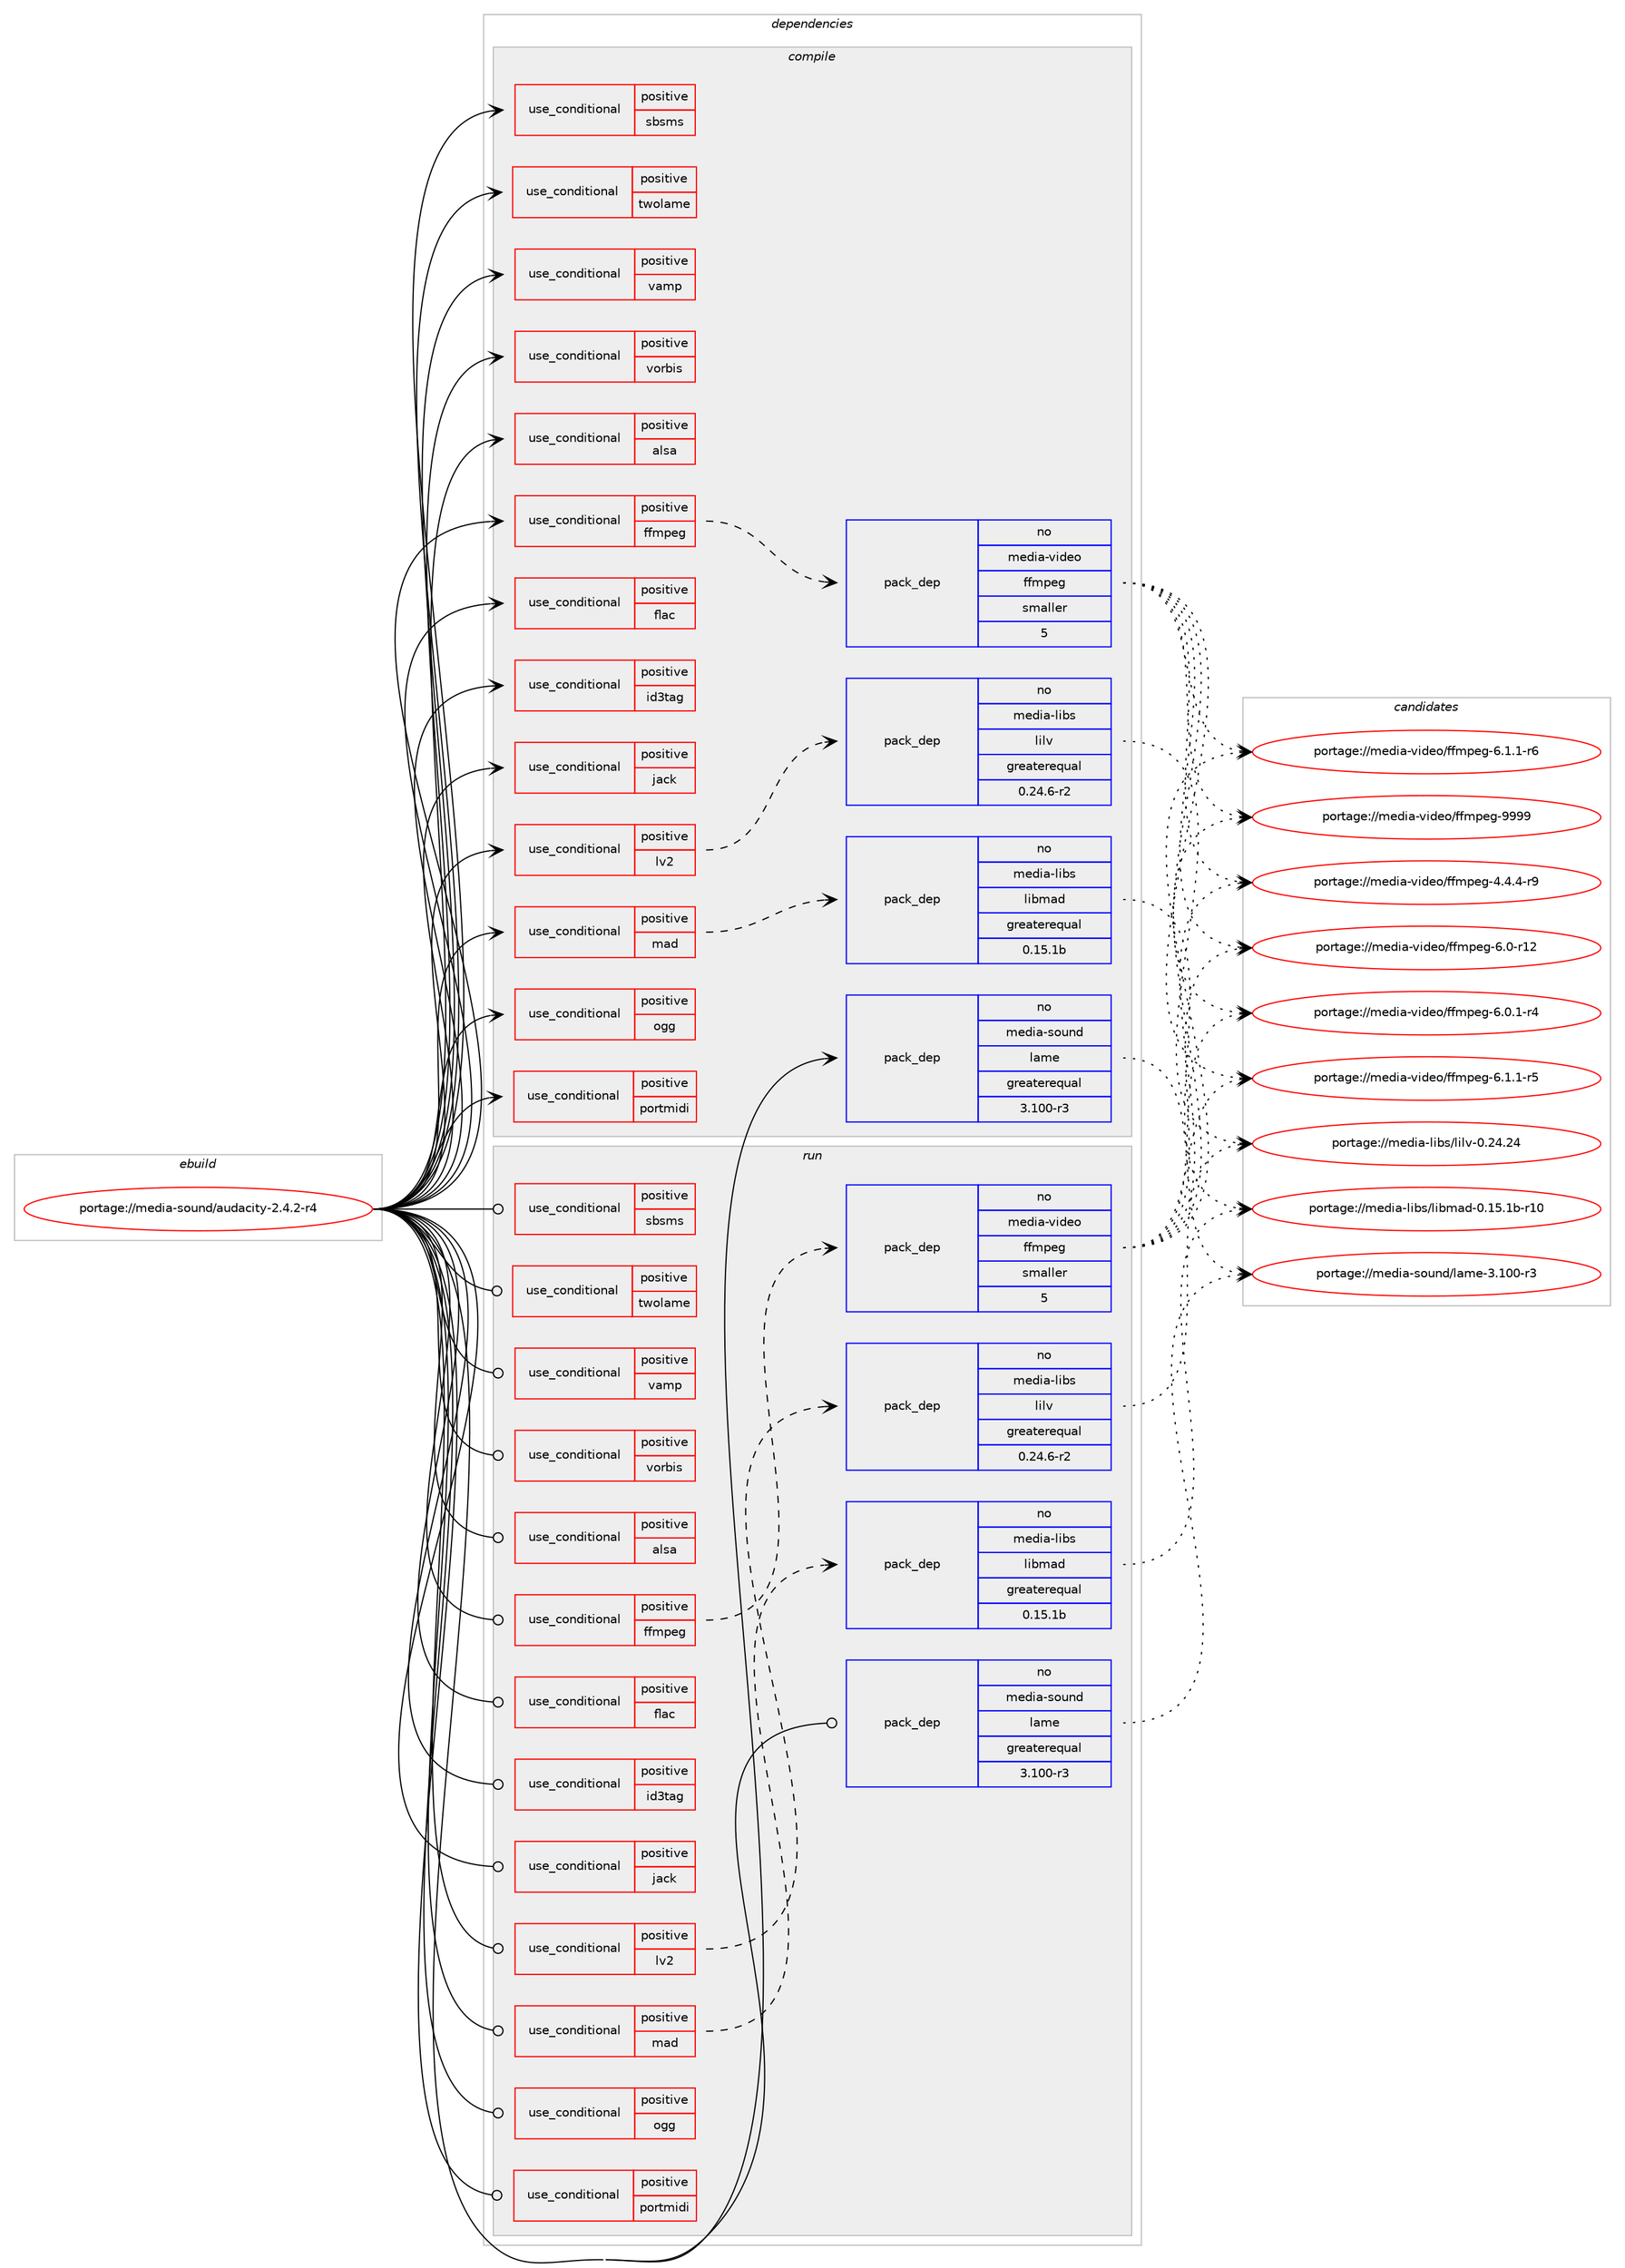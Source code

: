 digraph prolog {

# *************
# Graph options
# *************

newrank=true;
concentrate=true;
compound=true;
graph [rankdir=LR,fontname=Helvetica,fontsize=10,ranksep=1.5];#, ranksep=2.5, nodesep=0.2];
edge  [arrowhead=vee];
node  [fontname=Helvetica,fontsize=10];

# **********
# The ebuild
# **********

subgraph cluster_leftcol {
color=gray;
rank=same;
label=<<i>ebuild</i>>;
id [label="portage://media-sound/audacity-2.4.2-r4", color=red, width=4, href="../media-sound/audacity-2.4.2-r4.svg"];
}

# ****************
# The dependencies
# ****************

subgraph cluster_midcol {
color=gray;
label=<<i>dependencies</i>>;
subgraph cluster_compile {
fillcolor="#eeeeee";
style=filled;
label=<<i>compile</i>>;
subgraph cond77132 {
dependency161830 [label=<<TABLE BORDER="0" CELLBORDER="1" CELLSPACING="0" CELLPADDING="4"><TR><TD ROWSPAN="3" CELLPADDING="10">use_conditional</TD></TR><TR><TD>positive</TD></TR><TR><TD>alsa</TD></TR></TABLE>>, shape=none, color=red];
# *** BEGIN UNKNOWN DEPENDENCY TYPE (TODO) ***
# dependency161830 -> package_dependency(portage://media-sound/audacity-2.4.2-r4,install,no,media-libs,alsa-lib,none,[,,],[],[])
# *** END UNKNOWN DEPENDENCY TYPE (TODO) ***

}
id:e -> dependency161830:w [weight=20,style="solid",arrowhead="vee"];
subgraph cond77133 {
dependency161831 [label=<<TABLE BORDER="0" CELLBORDER="1" CELLSPACING="0" CELLPADDING="4"><TR><TD ROWSPAN="3" CELLPADDING="10">use_conditional</TD></TR><TR><TD>positive</TD></TR><TR><TD>ffmpeg</TD></TR></TABLE>>, shape=none, color=red];
subgraph pack82326 {
dependency161832 [label=<<TABLE BORDER="0" CELLBORDER="1" CELLSPACING="0" CELLPADDING="4" WIDTH="220"><TR><TD ROWSPAN="6" CELLPADDING="30">pack_dep</TD></TR><TR><TD WIDTH="110">no</TD></TR><TR><TD>media-video</TD></TR><TR><TD>ffmpeg</TD></TR><TR><TD>smaller</TD></TR><TR><TD>5</TD></TR></TABLE>>, shape=none, color=blue];
}
dependency161831:e -> dependency161832:w [weight=20,style="dashed",arrowhead="vee"];
}
id:e -> dependency161831:w [weight=20,style="solid",arrowhead="vee"];
subgraph cond77134 {
dependency161833 [label=<<TABLE BORDER="0" CELLBORDER="1" CELLSPACING="0" CELLPADDING="4"><TR><TD ROWSPAN="3" CELLPADDING="10">use_conditional</TD></TR><TR><TD>positive</TD></TR><TR><TD>flac</TD></TR></TABLE>>, shape=none, color=red];
# *** BEGIN UNKNOWN DEPENDENCY TYPE (TODO) ***
# dependency161833 -> package_dependency(portage://media-sound/audacity-2.4.2-r4,install,no,media-libs,flac,none,[,,],any_same_slot,[use(enable(cxx),none)])
# *** END UNKNOWN DEPENDENCY TYPE (TODO) ***

}
id:e -> dependency161833:w [weight=20,style="solid",arrowhead="vee"];
subgraph cond77135 {
dependency161834 [label=<<TABLE BORDER="0" CELLBORDER="1" CELLSPACING="0" CELLPADDING="4"><TR><TD ROWSPAN="3" CELLPADDING="10">use_conditional</TD></TR><TR><TD>positive</TD></TR><TR><TD>id3tag</TD></TR></TABLE>>, shape=none, color=red];
# *** BEGIN UNKNOWN DEPENDENCY TYPE (TODO) ***
# dependency161834 -> package_dependency(portage://media-sound/audacity-2.4.2-r4,install,no,media-libs,libid3tag,none,[,,],any_same_slot,[])
# *** END UNKNOWN DEPENDENCY TYPE (TODO) ***

}
id:e -> dependency161834:w [weight=20,style="solid",arrowhead="vee"];
subgraph cond77136 {
dependency161835 [label=<<TABLE BORDER="0" CELLBORDER="1" CELLSPACING="0" CELLPADDING="4"><TR><TD ROWSPAN="3" CELLPADDING="10">use_conditional</TD></TR><TR><TD>positive</TD></TR><TR><TD>jack</TD></TR></TABLE>>, shape=none, color=red];
# *** BEGIN UNKNOWN DEPENDENCY TYPE (TODO) ***
# dependency161835 -> package_dependency(portage://media-sound/audacity-2.4.2-r4,install,no,virtual,jack,none,[,,],[],[])
# *** END UNKNOWN DEPENDENCY TYPE (TODO) ***

}
id:e -> dependency161835:w [weight=20,style="solid",arrowhead="vee"];
subgraph cond77137 {
dependency161836 [label=<<TABLE BORDER="0" CELLBORDER="1" CELLSPACING="0" CELLPADDING="4"><TR><TD ROWSPAN="3" CELLPADDING="10">use_conditional</TD></TR><TR><TD>positive</TD></TR><TR><TD>lv2</TD></TR></TABLE>>, shape=none, color=red];
# *** BEGIN UNKNOWN DEPENDENCY TYPE (TODO) ***
# dependency161836 -> package_dependency(portage://media-sound/audacity-2.4.2-r4,install,no,dev-libs,serd,none,[,,],[],[])
# *** END UNKNOWN DEPENDENCY TYPE (TODO) ***

# *** BEGIN UNKNOWN DEPENDENCY TYPE (TODO) ***
# dependency161836 -> package_dependency(portage://media-sound/audacity-2.4.2-r4,install,no,dev-libs,sord,none,[,,],[],[])
# *** END UNKNOWN DEPENDENCY TYPE (TODO) ***

subgraph pack82327 {
dependency161837 [label=<<TABLE BORDER="0" CELLBORDER="1" CELLSPACING="0" CELLPADDING="4" WIDTH="220"><TR><TD ROWSPAN="6" CELLPADDING="30">pack_dep</TD></TR><TR><TD WIDTH="110">no</TD></TR><TR><TD>media-libs</TD></TR><TR><TD>lilv</TD></TR><TR><TD>greaterequal</TD></TR><TR><TD>0.24.6-r2</TD></TR></TABLE>>, shape=none, color=blue];
}
dependency161836:e -> dependency161837:w [weight=20,style="dashed",arrowhead="vee"];
# *** BEGIN UNKNOWN DEPENDENCY TYPE (TODO) ***
# dependency161836 -> package_dependency(portage://media-sound/audacity-2.4.2-r4,install,no,media-libs,lv2,none,[,,],[],[])
# *** END UNKNOWN DEPENDENCY TYPE (TODO) ***

# *** BEGIN UNKNOWN DEPENDENCY TYPE (TODO) ***
# dependency161836 -> package_dependency(portage://media-sound/audacity-2.4.2-r4,install,no,media-libs,sratom,none,[,,],[],[])
# *** END UNKNOWN DEPENDENCY TYPE (TODO) ***

# *** BEGIN UNKNOWN DEPENDENCY TYPE (TODO) ***
# dependency161836 -> package_dependency(portage://media-sound/audacity-2.4.2-r4,install,no,media-libs,suil,none,[,,],[],[])
# *** END UNKNOWN DEPENDENCY TYPE (TODO) ***

}
id:e -> dependency161836:w [weight=20,style="solid",arrowhead="vee"];
subgraph cond77138 {
dependency161838 [label=<<TABLE BORDER="0" CELLBORDER="1" CELLSPACING="0" CELLPADDING="4"><TR><TD ROWSPAN="3" CELLPADDING="10">use_conditional</TD></TR><TR><TD>positive</TD></TR><TR><TD>mad</TD></TR></TABLE>>, shape=none, color=red];
subgraph pack82328 {
dependency161839 [label=<<TABLE BORDER="0" CELLBORDER="1" CELLSPACING="0" CELLPADDING="4" WIDTH="220"><TR><TD ROWSPAN="6" CELLPADDING="30">pack_dep</TD></TR><TR><TD WIDTH="110">no</TD></TR><TR><TD>media-libs</TD></TR><TR><TD>libmad</TD></TR><TR><TD>greaterequal</TD></TR><TR><TD>0.15.1b</TD></TR></TABLE>>, shape=none, color=blue];
}
dependency161838:e -> dependency161839:w [weight=20,style="dashed",arrowhead="vee"];
}
id:e -> dependency161838:w [weight=20,style="solid",arrowhead="vee"];
subgraph cond77139 {
dependency161840 [label=<<TABLE BORDER="0" CELLBORDER="1" CELLSPACING="0" CELLPADDING="4"><TR><TD ROWSPAN="3" CELLPADDING="10">use_conditional</TD></TR><TR><TD>positive</TD></TR><TR><TD>ogg</TD></TR></TABLE>>, shape=none, color=red];
# *** BEGIN UNKNOWN DEPENDENCY TYPE (TODO) ***
# dependency161840 -> package_dependency(portage://media-sound/audacity-2.4.2-r4,install,no,media-libs,libogg,none,[,,],[],[])
# *** END UNKNOWN DEPENDENCY TYPE (TODO) ***

}
id:e -> dependency161840:w [weight=20,style="solid",arrowhead="vee"];
subgraph cond77140 {
dependency161841 [label=<<TABLE BORDER="0" CELLBORDER="1" CELLSPACING="0" CELLPADDING="4"><TR><TD ROWSPAN="3" CELLPADDING="10">use_conditional</TD></TR><TR><TD>positive</TD></TR><TR><TD>portmidi</TD></TR></TABLE>>, shape=none, color=red];
# *** BEGIN UNKNOWN DEPENDENCY TYPE (TODO) ***
# dependency161841 -> package_dependency(portage://media-sound/audacity-2.4.2-r4,install,no,media-libs,portmidi,none,[,,],[],[])
# *** END UNKNOWN DEPENDENCY TYPE (TODO) ***

}
id:e -> dependency161841:w [weight=20,style="solid",arrowhead="vee"];
subgraph cond77141 {
dependency161842 [label=<<TABLE BORDER="0" CELLBORDER="1" CELLSPACING="0" CELLPADDING="4"><TR><TD ROWSPAN="3" CELLPADDING="10">use_conditional</TD></TR><TR><TD>positive</TD></TR><TR><TD>sbsms</TD></TR></TABLE>>, shape=none, color=red];
# *** BEGIN UNKNOWN DEPENDENCY TYPE (TODO) ***
# dependency161842 -> package_dependency(portage://media-sound/audacity-2.4.2-r4,install,no,media-libs,libsbsms,none,[,,],[],[])
# *** END UNKNOWN DEPENDENCY TYPE (TODO) ***

}
id:e -> dependency161842:w [weight=20,style="solid",arrowhead="vee"];
subgraph cond77142 {
dependency161843 [label=<<TABLE BORDER="0" CELLBORDER="1" CELLSPACING="0" CELLPADDING="4"><TR><TD ROWSPAN="3" CELLPADDING="10">use_conditional</TD></TR><TR><TD>positive</TD></TR><TR><TD>twolame</TD></TR></TABLE>>, shape=none, color=red];
# *** BEGIN UNKNOWN DEPENDENCY TYPE (TODO) ***
# dependency161843 -> package_dependency(portage://media-sound/audacity-2.4.2-r4,install,no,media-sound,twolame,none,[,,],[],[])
# *** END UNKNOWN DEPENDENCY TYPE (TODO) ***

}
id:e -> dependency161843:w [weight=20,style="solid",arrowhead="vee"];
subgraph cond77143 {
dependency161844 [label=<<TABLE BORDER="0" CELLBORDER="1" CELLSPACING="0" CELLPADDING="4"><TR><TD ROWSPAN="3" CELLPADDING="10">use_conditional</TD></TR><TR><TD>positive</TD></TR><TR><TD>vamp</TD></TR></TABLE>>, shape=none, color=red];
# *** BEGIN UNKNOWN DEPENDENCY TYPE (TODO) ***
# dependency161844 -> package_dependency(portage://media-sound/audacity-2.4.2-r4,install,no,media-libs,vamp-plugin-sdk,none,[,,],[],[])
# *** END UNKNOWN DEPENDENCY TYPE (TODO) ***

}
id:e -> dependency161844:w [weight=20,style="solid",arrowhead="vee"];
subgraph cond77144 {
dependency161845 [label=<<TABLE BORDER="0" CELLBORDER="1" CELLSPACING="0" CELLPADDING="4"><TR><TD ROWSPAN="3" CELLPADDING="10">use_conditional</TD></TR><TR><TD>positive</TD></TR><TR><TD>vorbis</TD></TR></TABLE>>, shape=none, color=red];
# *** BEGIN UNKNOWN DEPENDENCY TYPE (TODO) ***
# dependency161845 -> package_dependency(portage://media-sound/audacity-2.4.2-r4,install,no,media-libs,libvorbis,none,[,,],[],[])
# *** END UNKNOWN DEPENDENCY TYPE (TODO) ***

}
id:e -> dependency161845:w [weight=20,style="solid",arrowhead="vee"];
# *** BEGIN UNKNOWN DEPENDENCY TYPE (TODO) ***
# id -> package_dependency(portage://media-sound/audacity-2.4.2-r4,install,no,dev-libs,expat,none,[,,],[],[])
# *** END UNKNOWN DEPENDENCY TYPE (TODO) ***

# *** BEGIN UNKNOWN DEPENDENCY TYPE (TODO) ***
# id -> package_dependency(portage://media-sound/audacity-2.4.2-r4,install,no,dev-util,desktop-file-utils,none,[,,],[],[])
# *** END UNKNOWN DEPENDENCY TYPE (TODO) ***

# *** BEGIN UNKNOWN DEPENDENCY TYPE (TODO) ***
# id -> package_dependency(portage://media-sound/audacity-2.4.2-r4,install,no,media-libs,libsndfile,none,[,,],[],[])
# *** END UNKNOWN DEPENDENCY TYPE (TODO) ***

# *** BEGIN UNKNOWN DEPENDENCY TYPE (TODO) ***
# id -> package_dependency(portage://media-sound/audacity-2.4.2-r4,install,no,media-libs,libsoundtouch,none,[,,],any_same_slot,[])
# *** END UNKNOWN DEPENDENCY TYPE (TODO) ***

# *** BEGIN UNKNOWN DEPENDENCY TYPE (TODO) ***
# id -> package_dependency(portage://media-sound/audacity-2.4.2-r4,install,no,media-libs,portaudio,none,[,,],[],[use(optenable(alsa),none)])
# *** END UNKNOWN DEPENDENCY TYPE (TODO) ***

# *** BEGIN UNKNOWN DEPENDENCY TYPE (TODO) ***
# id -> package_dependency(portage://media-sound/audacity-2.4.2-r4,install,no,media-libs,soxr,none,[,,],[],[])
# *** END UNKNOWN DEPENDENCY TYPE (TODO) ***

subgraph pack82329 {
dependency161846 [label=<<TABLE BORDER="0" CELLBORDER="1" CELLSPACING="0" CELLPADDING="4" WIDTH="220"><TR><TD ROWSPAN="6" CELLPADDING="30">pack_dep</TD></TR><TR><TD WIDTH="110">no</TD></TR><TR><TD>media-sound</TD></TR><TR><TD>lame</TD></TR><TR><TD>greaterequal</TD></TR><TR><TD>3.100-r3</TD></TR></TABLE>>, shape=none, color=blue];
}
id:e -> dependency161846:w [weight=20,style="solid",arrowhead="vee"];
# *** BEGIN UNKNOWN DEPENDENCY TYPE (TODO) ***
# id -> package_dependency(portage://media-sound/audacity-2.4.2-r4,install,no,x11-base,xorg-proto,none,[,,],[],[])
# *** END UNKNOWN DEPENDENCY TYPE (TODO) ***

# *** BEGIN UNKNOWN DEPENDENCY TYPE (TODO) ***
# id -> package_dependency(portage://media-sound/audacity-2.4.2-r4,install,no,x11-libs,wxGTK,none,[,,],[slot(3.0-gtk3)],[use(enable(X),none)])
# *** END UNKNOWN DEPENDENCY TYPE (TODO) ***

# *** BEGIN UNKNOWN DEPENDENCY TYPE (TODO) ***
# id -> package_dependency(portage://media-sound/audacity-2.4.2-r4,install,no,x11-misc,shared-mime-info,none,[,,],[],[])
# *** END UNKNOWN DEPENDENCY TYPE (TODO) ***

}
subgraph cluster_compileandrun {
fillcolor="#eeeeee";
style=filled;
label=<<i>compile and run</i>>;
}
subgraph cluster_run {
fillcolor="#eeeeee";
style=filled;
label=<<i>run</i>>;
subgraph cond77145 {
dependency161847 [label=<<TABLE BORDER="0" CELLBORDER="1" CELLSPACING="0" CELLPADDING="4"><TR><TD ROWSPAN="3" CELLPADDING="10">use_conditional</TD></TR><TR><TD>positive</TD></TR><TR><TD>alsa</TD></TR></TABLE>>, shape=none, color=red];
# *** BEGIN UNKNOWN DEPENDENCY TYPE (TODO) ***
# dependency161847 -> package_dependency(portage://media-sound/audacity-2.4.2-r4,run,no,media-libs,alsa-lib,none,[,,],[],[])
# *** END UNKNOWN DEPENDENCY TYPE (TODO) ***

}
id:e -> dependency161847:w [weight=20,style="solid",arrowhead="odot"];
subgraph cond77146 {
dependency161848 [label=<<TABLE BORDER="0" CELLBORDER="1" CELLSPACING="0" CELLPADDING="4"><TR><TD ROWSPAN="3" CELLPADDING="10">use_conditional</TD></TR><TR><TD>positive</TD></TR><TR><TD>ffmpeg</TD></TR></TABLE>>, shape=none, color=red];
subgraph pack82330 {
dependency161849 [label=<<TABLE BORDER="0" CELLBORDER="1" CELLSPACING="0" CELLPADDING="4" WIDTH="220"><TR><TD ROWSPAN="6" CELLPADDING="30">pack_dep</TD></TR><TR><TD WIDTH="110">no</TD></TR><TR><TD>media-video</TD></TR><TR><TD>ffmpeg</TD></TR><TR><TD>smaller</TD></TR><TR><TD>5</TD></TR></TABLE>>, shape=none, color=blue];
}
dependency161848:e -> dependency161849:w [weight=20,style="dashed",arrowhead="vee"];
}
id:e -> dependency161848:w [weight=20,style="solid",arrowhead="odot"];
subgraph cond77147 {
dependency161850 [label=<<TABLE BORDER="0" CELLBORDER="1" CELLSPACING="0" CELLPADDING="4"><TR><TD ROWSPAN="3" CELLPADDING="10">use_conditional</TD></TR><TR><TD>positive</TD></TR><TR><TD>flac</TD></TR></TABLE>>, shape=none, color=red];
# *** BEGIN UNKNOWN DEPENDENCY TYPE (TODO) ***
# dependency161850 -> package_dependency(portage://media-sound/audacity-2.4.2-r4,run,no,media-libs,flac,none,[,,],any_same_slot,[use(enable(cxx),none)])
# *** END UNKNOWN DEPENDENCY TYPE (TODO) ***

}
id:e -> dependency161850:w [weight=20,style="solid",arrowhead="odot"];
subgraph cond77148 {
dependency161851 [label=<<TABLE BORDER="0" CELLBORDER="1" CELLSPACING="0" CELLPADDING="4"><TR><TD ROWSPAN="3" CELLPADDING="10">use_conditional</TD></TR><TR><TD>positive</TD></TR><TR><TD>id3tag</TD></TR></TABLE>>, shape=none, color=red];
# *** BEGIN UNKNOWN DEPENDENCY TYPE (TODO) ***
# dependency161851 -> package_dependency(portage://media-sound/audacity-2.4.2-r4,run,no,media-libs,libid3tag,none,[,,],any_same_slot,[])
# *** END UNKNOWN DEPENDENCY TYPE (TODO) ***

}
id:e -> dependency161851:w [weight=20,style="solid",arrowhead="odot"];
subgraph cond77149 {
dependency161852 [label=<<TABLE BORDER="0" CELLBORDER="1" CELLSPACING="0" CELLPADDING="4"><TR><TD ROWSPAN="3" CELLPADDING="10">use_conditional</TD></TR><TR><TD>positive</TD></TR><TR><TD>jack</TD></TR></TABLE>>, shape=none, color=red];
# *** BEGIN UNKNOWN DEPENDENCY TYPE (TODO) ***
# dependency161852 -> package_dependency(portage://media-sound/audacity-2.4.2-r4,run,no,virtual,jack,none,[,,],[],[])
# *** END UNKNOWN DEPENDENCY TYPE (TODO) ***

}
id:e -> dependency161852:w [weight=20,style="solid",arrowhead="odot"];
subgraph cond77150 {
dependency161853 [label=<<TABLE BORDER="0" CELLBORDER="1" CELLSPACING="0" CELLPADDING="4"><TR><TD ROWSPAN="3" CELLPADDING="10">use_conditional</TD></TR><TR><TD>positive</TD></TR><TR><TD>lv2</TD></TR></TABLE>>, shape=none, color=red];
# *** BEGIN UNKNOWN DEPENDENCY TYPE (TODO) ***
# dependency161853 -> package_dependency(portage://media-sound/audacity-2.4.2-r4,run,no,dev-libs,serd,none,[,,],[],[])
# *** END UNKNOWN DEPENDENCY TYPE (TODO) ***

# *** BEGIN UNKNOWN DEPENDENCY TYPE (TODO) ***
# dependency161853 -> package_dependency(portage://media-sound/audacity-2.4.2-r4,run,no,dev-libs,sord,none,[,,],[],[])
# *** END UNKNOWN DEPENDENCY TYPE (TODO) ***

subgraph pack82331 {
dependency161854 [label=<<TABLE BORDER="0" CELLBORDER="1" CELLSPACING="0" CELLPADDING="4" WIDTH="220"><TR><TD ROWSPAN="6" CELLPADDING="30">pack_dep</TD></TR><TR><TD WIDTH="110">no</TD></TR><TR><TD>media-libs</TD></TR><TR><TD>lilv</TD></TR><TR><TD>greaterequal</TD></TR><TR><TD>0.24.6-r2</TD></TR></TABLE>>, shape=none, color=blue];
}
dependency161853:e -> dependency161854:w [weight=20,style="dashed",arrowhead="vee"];
# *** BEGIN UNKNOWN DEPENDENCY TYPE (TODO) ***
# dependency161853 -> package_dependency(portage://media-sound/audacity-2.4.2-r4,run,no,media-libs,lv2,none,[,,],[],[])
# *** END UNKNOWN DEPENDENCY TYPE (TODO) ***

# *** BEGIN UNKNOWN DEPENDENCY TYPE (TODO) ***
# dependency161853 -> package_dependency(portage://media-sound/audacity-2.4.2-r4,run,no,media-libs,sratom,none,[,,],[],[])
# *** END UNKNOWN DEPENDENCY TYPE (TODO) ***

# *** BEGIN UNKNOWN DEPENDENCY TYPE (TODO) ***
# dependency161853 -> package_dependency(portage://media-sound/audacity-2.4.2-r4,run,no,media-libs,suil,none,[,,],[],[])
# *** END UNKNOWN DEPENDENCY TYPE (TODO) ***

}
id:e -> dependency161853:w [weight=20,style="solid",arrowhead="odot"];
subgraph cond77151 {
dependency161855 [label=<<TABLE BORDER="0" CELLBORDER="1" CELLSPACING="0" CELLPADDING="4"><TR><TD ROWSPAN="3" CELLPADDING="10">use_conditional</TD></TR><TR><TD>positive</TD></TR><TR><TD>mad</TD></TR></TABLE>>, shape=none, color=red];
subgraph pack82332 {
dependency161856 [label=<<TABLE BORDER="0" CELLBORDER="1" CELLSPACING="0" CELLPADDING="4" WIDTH="220"><TR><TD ROWSPAN="6" CELLPADDING="30">pack_dep</TD></TR><TR><TD WIDTH="110">no</TD></TR><TR><TD>media-libs</TD></TR><TR><TD>libmad</TD></TR><TR><TD>greaterequal</TD></TR><TR><TD>0.15.1b</TD></TR></TABLE>>, shape=none, color=blue];
}
dependency161855:e -> dependency161856:w [weight=20,style="dashed",arrowhead="vee"];
}
id:e -> dependency161855:w [weight=20,style="solid",arrowhead="odot"];
subgraph cond77152 {
dependency161857 [label=<<TABLE BORDER="0" CELLBORDER="1" CELLSPACING="0" CELLPADDING="4"><TR><TD ROWSPAN="3" CELLPADDING="10">use_conditional</TD></TR><TR><TD>positive</TD></TR><TR><TD>ogg</TD></TR></TABLE>>, shape=none, color=red];
# *** BEGIN UNKNOWN DEPENDENCY TYPE (TODO) ***
# dependency161857 -> package_dependency(portage://media-sound/audacity-2.4.2-r4,run,no,media-libs,libogg,none,[,,],[],[])
# *** END UNKNOWN DEPENDENCY TYPE (TODO) ***

}
id:e -> dependency161857:w [weight=20,style="solid",arrowhead="odot"];
subgraph cond77153 {
dependency161858 [label=<<TABLE BORDER="0" CELLBORDER="1" CELLSPACING="0" CELLPADDING="4"><TR><TD ROWSPAN="3" CELLPADDING="10">use_conditional</TD></TR><TR><TD>positive</TD></TR><TR><TD>portmidi</TD></TR></TABLE>>, shape=none, color=red];
# *** BEGIN UNKNOWN DEPENDENCY TYPE (TODO) ***
# dependency161858 -> package_dependency(portage://media-sound/audacity-2.4.2-r4,run,no,media-libs,portmidi,none,[,,],[],[])
# *** END UNKNOWN DEPENDENCY TYPE (TODO) ***

}
id:e -> dependency161858:w [weight=20,style="solid",arrowhead="odot"];
subgraph cond77154 {
dependency161859 [label=<<TABLE BORDER="0" CELLBORDER="1" CELLSPACING="0" CELLPADDING="4"><TR><TD ROWSPAN="3" CELLPADDING="10">use_conditional</TD></TR><TR><TD>positive</TD></TR><TR><TD>sbsms</TD></TR></TABLE>>, shape=none, color=red];
# *** BEGIN UNKNOWN DEPENDENCY TYPE (TODO) ***
# dependency161859 -> package_dependency(portage://media-sound/audacity-2.4.2-r4,run,no,media-libs,libsbsms,none,[,,],[],[])
# *** END UNKNOWN DEPENDENCY TYPE (TODO) ***

}
id:e -> dependency161859:w [weight=20,style="solid",arrowhead="odot"];
subgraph cond77155 {
dependency161860 [label=<<TABLE BORDER="0" CELLBORDER="1" CELLSPACING="0" CELLPADDING="4"><TR><TD ROWSPAN="3" CELLPADDING="10">use_conditional</TD></TR><TR><TD>positive</TD></TR><TR><TD>twolame</TD></TR></TABLE>>, shape=none, color=red];
# *** BEGIN UNKNOWN DEPENDENCY TYPE (TODO) ***
# dependency161860 -> package_dependency(portage://media-sound/audacity-2.4.2-r4,run,no,media-sound,twolame,none,[,,],[],[])
# *** END UNKNOWN DEPENDENCY TYPE (TODO) ***

}
id:e -> dependency161860:w [weight=20,style="solid",arrowhead="odot"];
subgraph cond77156 {
dependency161861 [label=<<TABLE BORDER="0" CELLBORDER="1" CELLSPACING="0" CELLPADDING="4"><TR><TD ROWSPAN="3" CELLPADDING="10">use_conditional</TD></TR><TR><TD>positive</TD></TR><TR><TD>vamp</TD></TR></TABLE>>, shape=none, color=red];
# *** BEGIN UNKNOWN DEPENDENCY TYPE (TODO) ***
# dependency161861 -> package_dependency(portage://media-sound/audacity-2.4.2-r4,run,no,media-libs,vamp-plugin-sdk,none,[,,],[],[])
# *** END UNKNOWN DEPENDENCY TYPE (TODO) ***

}
id:e -> dependency161861:w [weight=20,style="solid",arrowhead="odot"];
subgraph cond77157 {
dependency161862 [label=<<TABLE BORDER="0" CELLBORDER="1" CELLSPACING="0" CELLPADDING="4"><TR><TD ROWSPAN="3" CELLPADDING="10">use_conditional</TD></TR><TR><TD>positive</TD></TR><TR><TD>vorbis</TD></TR></TABLE>>, shape=none, color=red];
# *** BEGIN UNKNOWN DEPENDENCY TYPE (TODO) ***
# dependency161862 -> package_dependency(portage://media-sound/audacity-2.4.2-r4,run,no,media-libs,libvorbis,none,[,,],[],[])
# *** END UNKNOWN DEPENDENCY TYPE (TODO) ***

}
id:e -> dependency161862:w [weight=20,style="solid",arrowhead="odot"];
# *** BEGIN UNKNOWN DEPENDENCY TYPE (TODO) ***
# id -> package_dependency(portage://media-sound/audacity-2.4.2-r4,run,no,dev-libs,expat,none,[,,],[],[])
# *** END UNKNOWN DEPENDENCY TYPE (TODO) ***

# *** BEGIN UNKNOWN DEPENDENCY TYPE (TODO) ***
# id -> package_dependency(portage://media-sound/audacity-2.4.2-r4,run,no,media-libs,libsndfile,none,[,,],[],[])
# *** END UNKNOWN DEPENDENCY TYPE (TODO) ***

# *** BEGIN UNKNOWN DEPENDENCY TYPE (TODO) ***
# id -> package_dependency(portage://media-sound/audacity-2.4.2-r4,run,no,media-libs,libsoundtouch,none,[,,],any_same_slot,[])
# *** END UNKNOWN DEPENDENCY TYPE (TODO) ***

# *** BEGIN UNKNOWN DEPENDENCY TYPE (TODO) ***
# id -> package_dependency(portage://media-sound/audacity-2.4.2-r4,run,no,media-libs,portaudio,none,[,,],[],[use(optenable(alsa),none)])
# *** END UNKNOWN DEPENDENCY TYPE (TODO) ***

# *** BEGIN UNKNOWN DEPENDENCY TYPE (TODO) ***
# id -> package_dependency(portage://media-sound/audacity-2.4.2-r4,run,no,media-libs,soxr,none,[,,],[],[])
# *** END UNKNOWN DEPENDENCY TYPE (TODO) ***

subgraph pack82333 {
dependency161863 [label=<<TABLE BORDER="0" CELLBORDER="1" CELLSPACING="0" CELLPADDING="4" WIDTH="220"><TR><TD ROWSPAN="6" CELLPADDING="30">pack_dep</TD></TR><TR><TD WIDTH="110">no</TD></TR><TR><TD>media-sound</TD></TR><TR><TD>lame</TD></TR><TR><TD>greaterequal</TD></TR><TR><TD>3.100-r3</TD></TR></TABLE>>, shape=none, color=blue];
}
id:e -> dependency161863:w [weight=20,style="solid",arrowhead="odot"];
# *** BEGIN UNKNOWN DEPENDENCY TYPE (TODO) ***
# id -> package_dependency(portage://media-sound/audacity-2.4.2-r4,run,no,x11-libs,wxGTK,none,[,,],[slot(3.0-gtk3)],[use(enable(X),none)])
# *** END UNKNOWN DEPENDENCY TYPE (TODO) ***

}
}

# **************
# The candidates
# **************

subgraph cluster_choices {
rank=same;
color=gray;
label=<<i>candidates</i>>;

subgraph choice82326 {
color=black;
nodesep=1;
choice1091011001059745118105100101111471021021091121011034552465246524511457 [label="portage://media-video/ffmpeg-4.4.4-r9", color=red, width=4,href="../media-video/ffmpeg-4.4.4-r9.svg"];
choice10910110010597451181051001011114710210210911210110345544648451144950 [label="portage://media-video/ffmpeg-6.0-r12", color=red, width=4,href="../media-video/ffmpeg-6.0-r12.svg"];
choice1091011001059745118105100101111471021021091121011034554464846494511452 [label="portage://media-video/ffmpeg-6.0.1-r4", color=red, width=4,href="../media-video/ffmpeg-6.0.1-r4.svg"];
choice1091011001059745118105100101111471021021091121011034554464946494511453 [label="portage://media-video/ffmpeg-6.1.1-r5", color=red, width=4,href="../media-video/ffmpeg-6.1.1-r5.svg"];
choice1091011001059745118105100101111471021021091121011034554464946494511454 [label="portage://media-video/ffmpeg-6.1.1-r6", color=red, width=4,href="../media-video/ffmpeg-6.1.1-r6.svg"];
choice1091011001059745118105100101111471021021091121011034557575757 [label="portage://media-video/ffmpeg-9999", color=red, width=4,href="../media-video/ffmpeg-9999.svg"];
dependency161832:e -> choice1091011001059745118105100101111471021021091121011034552465246524511457:w [style=dotted,weight="100"];
dependency161832:e -> choice10910110010597451181051001011114710210210911210110345544648451144950:w [style=dotted,weight="100"];
dependency161832:e -> choice1091011001059745118105100101111471021021091121011034554464846494511452:w [style=dotted,weight="100"];
dependency161832:e -> choice1091011001059745118105100101111471021021091121011034554464946494511453:w [style=dotted,weight="100"];
dependency161832:e -> choice1091011001059745118105100101111471021021091121011034554464946494511454:w [style=dotted,weight="100"];
dependency161832:e -> choice1091011001059745118105100101111471021021091121011034557575757:w [style=dotted,weight="100"];
}
subgraph choice82327 {
color=black;
nodesep=1;
choice109101100105974510810598115471081051081184548465052465052 [label="portage://media-libs/lilv-0.24.24", color=red, width=4,href="../media-libs/lilv-0.24.24.svg"];
dependency161837:e -> choice109101100105974510810598115471081051081184548465052465052:w [style=dotted,weight="100"];
}
subgraph choice82328 {
color=black;
nodesep=1;
choice1091011001059745108105981154710810598109971004548464953464998451144948 [label="portage://media-libs/libmad-0.15.1b-r10", color=red, width=4,href="../media-libs/libmad-0.15.1b-r10.svg"];
dependency161839:e -> choice1091011001059745108105981154710810598109971004548464953464998451144948:w [style=dotted,weight="100"];
}
subgraph choice82329 {
color=black;
nodesep=1;
choice109101100105974511511111711010047108971091014551464948484511451 [label="portage://media-sound/lame-3.100-r3", color=red, width=4,href="../media-sound/lame-3.100-r3.svg"];
dependency161846:e -> choice109101100105974511511111711010047108971091014551464948484511451:w [style=dotted,weight="100"];
}
subgraph choice82330 {
color=black;
nodesep=1;
choice1091011001059745118105100101111471021021091121011034552465246524511457 [label="portage://media-video/ffmpeg-4.4.4-r9", color=red, width=4,href="../media-video/ffmpeg-4.4.4-r9.svg"];
choice10910110010597451181051001011114710210210911210110345544648451144950 [label="portage://media-video/ffmpeg-6.0-r12", color=red, width=4,href="../media-video/ffmpeg-6.0-r12.svg"];
choice1091011001059745118105100101111471021021091121011034554464846494511452 [label="portage://media-video/ffmpeg-6.0.1-r4", color=red, width=4,href="../media-video/ffmpeg-6.0.1-r4.svg"];
choice1091011001059745118105100101111471021021091121011034554464946494511453 [label="portage://media-video/ffmpeg-6.1.1-r5", color=red, width=4,href="../media-video/ffmpeg-6.1.1-r5.svg"];
choice1091011001059745118105100101111471021021091121011034554464946494511454 [label="portage://media-video/ffmpeg-6.1.1-r6", color=red, width=4,href="../media-video/ffmpeg-6.1.1-r6.svg"];
choice1091011001059745118105100101111471021021091121011034557575757 [label="portage://media-video/ffmpeg-9999", color=red, width=4,href="../media-video/ffmpeg-9999.svg"];
dependency161849:e -> choice1091011001059745118105100101111471021021091121011034552465246524511457:w [style=dotted,weight="100"];
dependency161849:e -> choice10910110010597451181051001011114710210210911210110345544648451144950:w [style=dotted,weight="100"];
dependency161849:e -> choice1091011001059745118105100101111471021021091121011034554464846494511452:w [style=dotted,weight="100"];
dependency161849:e -> choice1091011001059745118105100101111471021021091121011034554464946494511453:w [style=dotted,weight="100"];
dependency161849:e -> choice1091011001059745118105100101111471021021091121011034554464946494511454:w [style=dotted,weight="100"];
dependency161849:e -> choice1091011001059745118105100101111471021021091121011034557575757:w [style=dotted,weight="100"];
}
subgraph choice82331 {
color=black;
nodesep=1;
choice109101100105974510810598115471081051081184548465052465052 [label="portage://media-libs/lilv-0.24.24", color=red, width=4,href="../media-libs/lilv-0.24.24.svg"];
dependency161854:e -> choice109101100105974510810598115471081051081184548465052465052:w [style=dotted,weight="100"];
}
subgraph choice82332 {
color=black;
nodesep=1;
choice1091011001059745108105981154710810598109971004548464953464998451144948 [label="portage://media-libs/libmad-0.15.1b-r10", color=red, width=4,href="../media-libs/libmad-0.15.1b-r10.svg"];
dependency161856:e -> choice1091011001059745108105981154710810598109971004548464953464998451144948:w [style=dotted,weight="100"];
}
subgraph choice82333 {
color=black;
nodesep=1;
choice109101100105974511511111711010047108971091014551464948484511451 [label="portage://media-sound/lame-3.100-r3", color=red, width=4,href="../media-sound/lame-3.100-r3.svg"];
dependency161863:e -> choice109101100105974511511111711010047108971091014551464948484511451:w [style=dotted,weight="100"];
}
}

}

